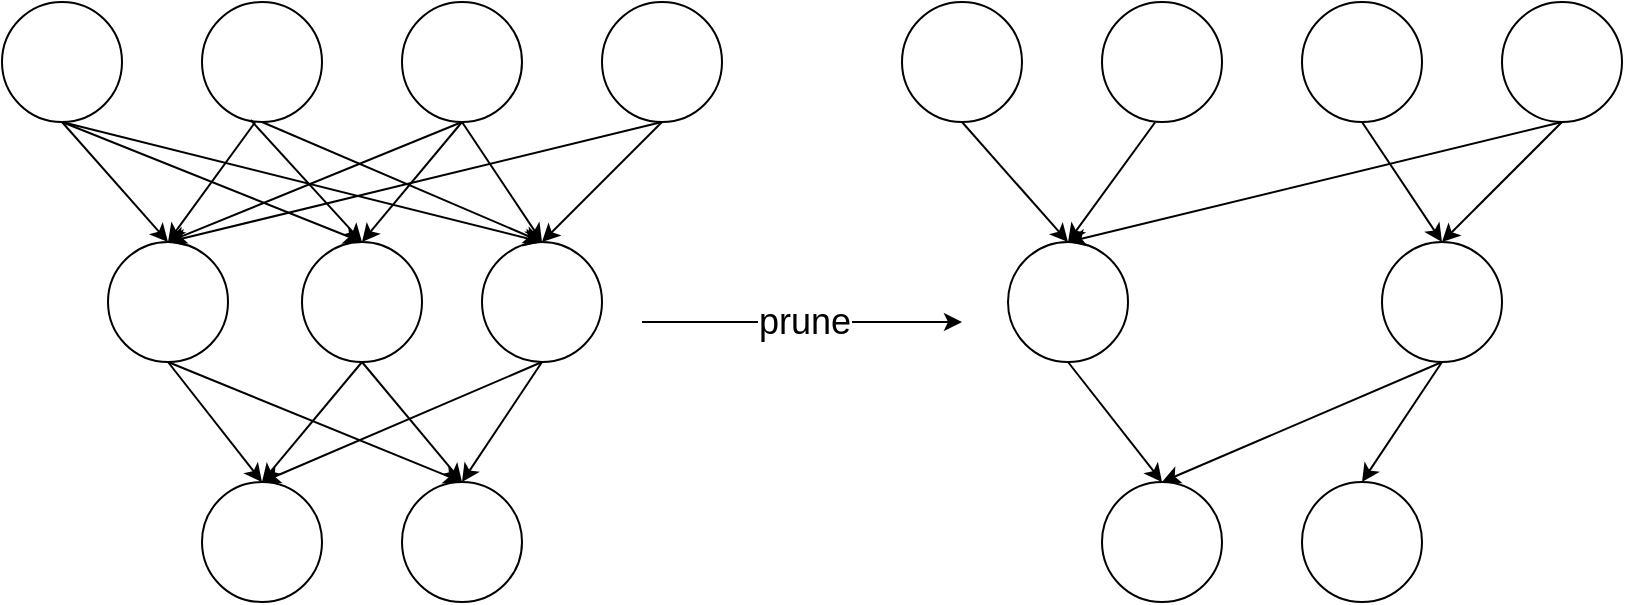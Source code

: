 <mxfile version="26.2.14">
  <diagram name="第 1 页" id="32bC2trFw8LyrnJhYmSB">
    <mxGraphModel dx="1394" dy="981" grid="1" gridSize="10" guides="1" tooltips="1" connect="1" arrows="1" fold="1" page="1" pageScale="1" pageWidth="827" pageHeight="1169" math="0" shadow="0">
      <root>
        <mxCell id="0" />
        <mxCell id="1" parent="0" />
        <mxCell id="J3AjAf2UTJisOIDAEpsq-1" value="" style="ellipse;whiteSpace=wrap;html=1;aspect=fixed;" vertex="1" parent="1">
          <mxGeometry x="110" y="580" width="60" height="60" as="geometry" />
        </mxCell>
        <mxCell id="J3AjAf2UTJisOIDAEpsq-2" value="" style="ellipse;whiteSpace=wrap;html=1;aspect=fixed;" vertex="1" parent="1">
          <mxGeometry x="63" y="460" width="60" height="60" as="geometry" />
        </mxCell>
        <mxCell id="J3AjAf2UTJisOIDAEpsq-3" value="" style="ellipse;whiteSpace=wrap;html=1;aspect=fixed;" vertex="1" parent="1">
          <mxGeometry x="160" y="460" width="60" height="60" as="geometry" />
        </mxCell>
        <mxCell id="J3AjAf2UTJisOIDAEpsq-4" value="" style="ellipse;whiteSpace=wrap;html=1;aspect=fixed;" vertex="1" parent="1">
          <mxGeometry x="250" y="460" width="60" height="60" as="geometry" />
        </mxCell>
        <mxCell id="J3AjAf2UTJisOIDAEpsq-5" value="" style="ellipse;whiteSpace=wrap;html=1;aspect=fixed;" vertex="1" parent="1">
          <mxGeometry x="210" y="580" width="60" height="60" as="geometry" />
        </mxCell>
        <mxCell id="J3AjAf2UTJisOIDAEpsq-6" value="" style="ellipse;whiteSpace=wrap;html=1;aspect=fixed;" vertex="1" parent="1">
          <mxGeometry x="10" y="340" width="60" height="60" as="geometry" />
        </mxCell>
        <mxCell id="J3AjAf2UTJisOIDAEpsq-7" value="" style="ellipse;whiteSpace=wrap;html=1;aspect=fixed;" vertex="1" parent="1">
          <mxGeometry x="110" y="340" width="60" height="60" as="geometry" />
        </mxCell>
        <mxCell id="J3AjAf2UTJisOIDAEpsq-8" value="" style="ellipse;whiteSpace=wrap;html=1;aspect=fixed;" vertex="1" parent="1">
          <mxGeometry x="210" y="340" width="60" height="60" as="geometry" />
        </mxCell>
        <mxCell id="J3AjAf2UTJisOIDAEpsq-9" value="" style="ellipse;whiteSpace=wrap;html=1;aspect=fixed;" vertex="1" parent="1">
          <mxGeometry x="310" y="340" width="60" height="60" as="geometry" />
        </mxCell>
        <mxCell id="J3AjAf2UTJisOIDAEpsq-13" value="" style="endArrow=classic;html=1;rounded=0;exitX=0.5;exitY=1;exitDx=0;exitDy=0;entryX=0.5;entryY=0;entryDx=0;entryDy=0;" edge="1" parent="1" source="J3AjAf2UTJisOIDAEpsq-6" target="J3AjAf2UTJisOIDAEpsq-2">
          <mxGeometry width="50" height="50" relative="1" as="geometry">
            <mxPoint x="40" y="640" as="sourcePoint" />
            <mxPoint x="90" y="590" as="targetPoint" />
          </mxGeometry>
        </mxCell>
        <mxCell id="J3AjAf2UTJisOIDAEpsq-14" value="" style="endArrow=classic;html=1;rounded=0;exitX=0.5;exitY=1;exitDx=0;exitDy=0;entryX=0.5;entryY=0;entryDx=0;entryDy=0;" edge="1" parent="1" source="J3AjAf2UTJisOIDAEpsq-6" target="J3AjAf2UTJisOIDAEpsq-3">
          <mxGeometry width="50" height="50" relative="1" as="geometry">
            <mxPoint x="50" y="410" as="sourcePoint" />
            <mxPoint x="103" y="470" as="targetPoint" />
          </mxGeometry>
        </mxCell>
        <mxCell id="J3AjAf2UTJisOIDAEpsq-15" value="" style="endArrow=classic;html=1;rounded=0;exitX=0.5;exitY=1;exitDx=0;exitDy=0;entryX=0.5;entryY=0;entryDx=0;entryDy=0;" edge="1" parent="1" source="J3AjAf2UTJisOIDAEpsq-6" target="J3AjAf2UTJisOIDAEpsq-4">
          <mxGeometry width="50" height="50" relative="1" as="geometry">
            <mxPoint x="60" y="420" as="sourcePoint" />
            <mxPoint x="113" y="480" as="targetPoint" />
          </mxGeometry>
        </mxCell>
        <mxCell id="J3AjAf2UTJisOIDAEpsq-16" value="" style="endArrow=classic;html=1;rounded=0;exitX=0.5;exitY=1;exitDx=0;exitDy=0;entryX=0.5;entryY=0;entryDx=0;entryDy=0;" edge="1" parent="1" source="J3AjAf2UTJisOIDAEpsq-2" target="J3AjAf2UTJisOIDAEpsq-1">
          <mxGeometry width="50" height="50" relative="1" as="geometry">
            <mxPoint x="70" y="430" as="sourcePoint" />
            <mxPoint x="123" y="490" as="targetPoint" />
          </mxGeometry>
        </mxCell>
        <mxCell id="J3AjAf2UTJisOIDAEpsq-17" value="" style="endArrow=classic;html=1;rounded=0;exitX=0.5;exitY=1;exitDx=0;exitDy=0;entryX=0.5;entryY=0;entryDx=0;entryDy=0;" edge="1" parent="1" source="J3AjAf2UTJisOIDAEpsq-2" target="J3AjAf2UTJisOIDAEpsq-5">
          <mxGeometry width="50" height="50" relative="1" as="geometry">
            <mxPoint x="103" y="530" as="sourcePoint" />
            <mxPoint x="150" y="590" as="targetPoint" />
          </mxGeometry>
        </mxCell>
        <mxCell id="J3AjAf2UTJisOIDAEpsq-18" value="" style="endArrow=classic;html=1;rounded=0;exitX=0.5;exitY=1;exitDx=0;exitDy=0;entryX=0.5;entryY=0;entryDx=0;entryDy=0;" edge="1" parent="1" source="J3AjAf2UTJisOIDAEpsq-3" target="J3AjAf2UTJisOIDAEpsq-1">
          <mxGeometry width="50" height="50" relative="1" as="geometry">
            <mxPoint x="103" y="530" as="sourcePoint" />
            <mxPoint x="250" y="590" as="targetPoint" />
          </mxGeometry>
        </mxCell>
        <mxCell id="J3AjAf2UTJisOIDAEpsq-19" value="" style="endArrow=classic;html=1;rounded=0;exitX=0.5;exitY=1;exitDx=0;exitDy=0;entryX=0.5;entryY=0;entryDx=0;entryDy=0;" edge="1" parent="1" source="J3AjAf2UTJisOIDAEpsq-4" target="J3AjAf2UTJisOIDAEpsq-1">
          <mxGeometry width="50" height="50" relative="1" as="geometry">
            <mxPoint x="200" y="530" as="sourcePoint" />
            <mxPoint x="150" y="590" as="targetPoint" />
          </mxGeometry>
        </mxCell>
        <mxCell id="J3AjAf2UTJisOIDAEpsq-20" value="" style="endArrow=classic;html=1;rounded=0;exitX=0.5;exitY=1;exitDx=0;exitDy=0;entryX=0.5;entryY=0;entryDx=0;entryDy=0;" edge="1" parent="1" source="J3AjAf2UTJisOIDAEpsq-3" target="J3AjAf2UTJisOIDAEpsq-5">
          <mxGeometry width="50" height="50" relative="1" as="geometry">
            <mxPoint x="210" y="540" as="sourcePoint" />
            <mxPoint x="160" y="600" as="targetPoint" />
          </mxGeometry>
        </mxCell>
        <mxCell id="J3AjAf2UTJisOIDAEpsq-21" value="" style="endArrow=classic;html=1;rounded=0;exitX=0.5;exitY=1;exitDx=0;exitDy=0;entryX=0.5;entryY=0;entryDx=0;entryDy=0;" edge="1" parent="1" source="J3AjAf2UTJisOIDAEpsq-4" target="J3AjAf2UTJisOIDAEpsq-5">
          <mxGeometry width="50" height="50" relative="1" as="geometry">
            <mxPoint x="220" y="550" as="sourcePoint" />
            <mxPoint x="170" y="610" as="targetPoint" />
          </mxGeometry>
        </mxCell>
        <mxCell id="J3AjAf2UTJisOIDAEpsq-22" value="" style="endArrow=classic;html=1;rounded=0;exitX=0.443;exitY=1.002;exitDx=0;exitDy=0;entryX=0.5;entryY=0;entryDx=0;entryDy=0;exitPerimeter=0;" edge="1" parent="1" source="J3AjAf2UTJisOIDAEpsq-7" target="J3AjAf2UTJisOIDAEpsq-2">
          <mxGeometry width="50" height="50" relative="1" as="geometry">
            <mxPoint x="50" y="410" as="sourcePoint" />
            <mxPoint x="103" y="470" as="targetPoint" />
          </mxGeometry>
        </mxCell>
        <mxCell id="J3AjAf2UTJisOIDAEpsq-23" value="" style="endArrow=classic;html=1;rounded=0;exitX=0.405;exitY=0.983;exitDx=0;exitDy=0;entryX=0.5;entryY=0;entryDx=0;entryDy=0;exitPerimeter=0;" edge="1" parent="1" source="J3AjAf2UTJisOIDAEpsq-7" target="J3AjAf2UTJisOIDAEpsq-3">
          <mxGeometry width="50" height="50" relative="1" as="geometry">
            <mxPoint x="147" y="410" as="sourcePoint" />
            <mxPoint x="103" y="470" as="targetPoint" />
          </mxGeometry>
        </mxCell>
        <mxCell id="J3AjAf2UTJisOIDAEpsq-24" value="" style="endArrow=classic;html=1;rounded=0;exitX=0.5;exitY=1;exitDx=0;exitDy=0;entryX=0.5;entryY=0;entryDx=0;entryDy=0;" edge="1" parent="1" source="J3AjAf2UTJisOIDAEpsq-7" target="J3AjAf2UTJisOIDAEpsq-4">
          <mxGeometry width="50" height="50" relative="1" as="geometry">
            <mxPoint x="157" y="420" as="sourcePoint" />
            <mxPoint x="113" y="480" as="targetPoint" />
          </mxGeometry>
        </mxCell>
        <mxCell id="J3AjAf2UTJisOIDAEpsq-25" value="" style="endArrow=classic;html=1;rounded=0;exitX=0.5;exitY=1;exitDx=0;exitDy=0;entryX=0.5;entryY=0;entryDx=0;entryDy=0;" edge="1" parent="1" source="J3AjAf2UTJisOIDAEpsq-8" target="J3AjAf2UTJisOIDAEpsq-2">
          <mxGeometry width="50" height="50" relative="1" as="geometry">
            <mxPoint x="167" y="430" as="sourcePoint" />
            <mxPoint x="123" y="490" as="targetPoint" />
          </mxGeometry>
        </mxCell>
        <mxCell id="J3AjAf2UTJisOIDAEpsq-26" value="" style="endArrow=classic;html=1;rounded=0;exitX=0.5;exitY=1;exitDx=0;exitDy=0;entryX=0.5;entryY=0;entryDx=0;entryDy=0;" edge="1" parent="1" source="J3AjAf2UTJisOIDAEpsq-8" target="J3AjAf2UTJisOIDAEpsq-3">
          <mxGeometry width="50" height="50" relative="1" as="geometry">
            <mxPoint x="177" y="440" as="sourcePoint" />
            <mxPoint x="133" y="500" as="targetPoint" />
          </mxGeometry>
        </mxCell>
        <mxCell id="J3AjAf2UTJisOIDAEpsq-27" value="" style="endArrow=classic;html=1;rounded=0;exitX=0.5;exitY=1;exitDx=0;exitDy=0;entryX=0.5;entryY=0;entryDx=0;entryDy=0;" edge="1" parent="1" source="J3AjAf2UTJisOIDAEpsq-9" target="J3AjAf2UTJisOIDAEpsq-2">
          <mxGeometry width="50" height="50" relative="1" as="geometry">
            <mxPoint x="177" y="440" as="sourcePoint" />
            <mxPoint x="133" y="500" as="targetPoint" />
          </mxGeometry>
        </mxCell>
        <mxCell id="J3AjAf2UTJisOIDAEpsq-28" value="" style="endArrow=classic;html=1;rounded=0;exitX=0.5;exitY=1;exitDx=0;exitDy=0;entryX=0.5;entryY=0;entryDx=0;entryDy=0;" edge="1" parent="1" source="J3AjAf2UTJisOIDAEpsq-8" target="J3AjAf2UTJisOIDAEpsq-4">
          <mxGeometry width="50" height="50" relative="1" as="geometry">
            <mxPoint x="187" y="450" as="sourcePoint" />
            <mxPoint x="143" y="510" as="targetPoint" />
          </mxGeometry>
        </mxCell>
        <mxCell id="J3AjAf2UTJisOIDAEpsq-29" value="" style="endArrow=classic;html=1;rounded=0;exitX=0.5;exitY=1;exitDx=0;exitDy=0;entryX=0.5;entryY=0;entryDx=0;entryDy=0;" edge="1" parent="1" source="J3AjAf2UTJisOIDAEpsq-9" target="J3AjAf2UTJisOIDAEpsq-4">
          <mxGeometry width="50" height="50" relative="1" as="geometry">
            <mxPoint x="197" y="460" as="sourcePoint" />
            <mxPoint x="153" y="520" as="targetPoint" />
          </mxGeometry>
        </mxCell>
        <mxCell id="J3AjAf2UTJisOIDAEpsq-30" value="" style="ellipse;whiteSpace=wrap;html=1;aspect=fixed;" vertex="1" parent="1">
          <mxGeometry x="560" y="580" width="60" height="60" as="geometry" />
        </mxCell>
        <mxCell id="J3AjAf2UTJisOIDAEpsq-31" value="" style="ellipse;whiteSpace=wrap;html=1;aspect=fixed;" vertex="1" parent="1">
          <mxGeometry x="513" y="460" width="60" height="60" as="geometry" />
        </mxCell>
        <mxCell id="J3AjAf2UTJisOIDAEpsq-33" value="" style="ellipse;whiteSpace=wrap;html=1;aspect=fixed;" vertex="1" parent="1">
          <mxGeometry x="700" y="460" width="60" height="60" as="geometry" />
        </mxCell>
        <mxCell id="J3AjAf2UTJisOIDAEpsq-34" value="" style="ellipse;whiteSpace=wrap;html=1;aspect=fixed;" vertex="1" parent="1">
          <mxGeometry x="660" y="580" width="60" height="60" as="geometry" />
        </mxCell>
        <mxCell id="J3AjAf2UTJisOIDAEpsq-35" value="" style="ellipse;whiteSpace=wrap;html=1;aspect=fixed;" vertex="1" parent="1">
          <mxGeometry x="460" y="340" width="60" height="60" as="geometry" />
        </mxCell>
        <mxCell id="J3AjAf2UTJisOIDAEpsq-36" value="" style="ellipse;whiteSpace=wrap;html=1;aspect=fixed;" vertex="1" parent="1">
          <mxGeometry x="560" y="340" width="60" height="60" as="geometry" />
        </mxCell>
        <mxCell id="J3AjAf2UTJisOIDAEpsq-37" value="" style="ellipse;whiteSpace=wrap;html=1;aspect=fixed;" vertex="1" parent="1">
          <mxGeometry x="660" y="340" width="60" height="60" as="geometry" />
        </mxCell>
        <mxCell id="J3AjAf2UTJisOIDAEpsq-38" value="" style="ellipse;whiteSpace=wrap;html=1;aspect=fixed;" vertex="1" parent="1">
          <mxGeometry x="760" y="340" width="60" height="60" as="geometry" />
        </mxCell>
        <mxCell id="J3AjAf2UTJisOIDAEpsq-39" value="" style="endArrow=classic;html=1;rounded=0;exitX=0.5;exitY=1;exitDx=0;exitDy=0;entryX=0.5;entryY=0;entryDx=0;entryDy=0;" edge="1" parent="1" source="J3AjAf2UTJisOIDAEpsq-35" target="J3AjAf2UTJisOIDAEpsq-31">
          <mxGeometry width="50" height="50" relative="1" as="geometry">
            <mxPoint x="490" y="640" as="sourcePoint" />
            <mxPoint x="540" y="590" as="targetPoint" />
          </mxGeometry>
        </mxCell>
        <mxCell id="J3AjAf2UTJisOIDAEpsq-42" value="" style="endArrow=classic;html=1;rounded=0;exitX=0.5;exitY=1;exitDx=0;exitDy=0;entryX=0.5;entryY=0;entryDx=0;entryDy=0;" edge="1" parent="1" source="J3AjAf2UTJisOIDAEpsq-31" target="J3AjAf2UTJisOIDAEpsq-30">
          <mxGeometry width="50" height="50" relative="1" as="geometry">
            <mxPoint x="520" y="430" as="sourcePoint" />
            <mxPoint x="573" y="490" as="targetPoint" />
          </mxGeometry>
        </mxCell>
        <mxCell id="J3AjAf2UTJisOIDAEpsq-45" value="" style="endArrow=classic;html=1;rounded=0;exitX=0.5;exitY=1;exitDx=0;exitDy=0;entryX=0.5;entryY=0;entryDx=0;entryDy=0;" edge="1" parent="1" source="J3AjAf2UTJisOIDAEpsq-33" target="J3AjAf2UTJisOIDAEpsq-30">
          <mxGeometry width="50" height="50" relative="1" as="geometry">
            <mxPoint x="650" y="530" as="sourcePoint" />
            <mxPoint x="600" y="590" as="targetPoint" />
          </mxGeometry>
        </mxCell>
        <mxCell id="J3AjAf2UTJisOIDAEpsq-47" value="" style="endArrow=classic;html=1;rounded=0;exitX=0.5;exitY=1;exitDx=0;exitDy=0;entryX=0.5;entryY=0;entryDx=0;entryDy=0;" edge="1" parent="1" source="J3AjAf2UTJisOIDAEpsq-33" target="J3AjAf2UTJisOIDAEpsq-34">
          <mxGeometry width="50" height="50" relative="1" as="geometry">
            <mxPoint x="670" y="550" as="sourcePoint" />
            <mxPoint x="620" y="610" as="targetPoint" />
          </mxGeometry>
        </mxCell>
        <mxCell id="J3AjAf2UTJisOIDAEpsq-48" value="" style="endArrow=classic;html=1;rounded=0;exitX=0.443;exitY=1.002;exitDx=0;exitDy=0;entryX=0.5;entryY=0;entryDx=0;entryDy=0;exitPerimeter=0;" edge="1" parent="1" source="J3AjAf2UTJisOIDAEpsq-36" target="J3AjAf2UTJisOIDAEpsq-31">
          <mxGeometry width="50" height="50" relative="1" as="geometry">
            <mxPoint x="500" y="410" as="sourcePoint" />
            <mxPoint x="553" y="470" as="targetPoint" />
          </mxGeometry>
        </mxCell>
        <mxCell id="J3AjAf2UTJisOIDAEpsq-53" value="" style="endArrow=classic;html=1;rounded=0;exitX=0.5;exitY=1;exitDx=0;exitDy=0;entryX=0.5;entryY=0;entryDx=0;entryDy=0;" edge="1" parent="1" source="J3AjAf2UTJisOIDAEpsq-38" target="J3AjAf2UTJisOIDAEpsq-31">
          <mxGeometry width="50" height="50" relative="1" as="geometry">
            <mxPoint x="627" y="440" as="sourcePoint" />
            <mxPoint x="583" y="500" as="targetPoint" />
          </mxGeometry>
        </mxCell>
        <mxCell id="J3AjAf2UTJisOIDAEpsq-54" value="" style="endArrow=classic;html=1;rounded=0;exitX=0.5;exitY=1;exitDx=0;exitDy=0;entryX=0.5;entryY=0;entryDx=0;entryDy=0;" edge="1" parent="1" source="J3AjAf2UTJisOIDAEpsq-37" target="J3AjAf2UTJisOIDAEpsq-33">
          <mxGeometry width="50" height="50" relative="1" as="geometry">
            <mxPoint x="637" y="450" as="sourcePoint" />
            <mxPoint x="593" y="510" as="targetPoint" />
          </mxGeometry>
        </mxCell>
        <mxCell id="J3AjAf2UTJisOIDAEpsq-55" value="" style="endArrow=classic;html=1;rounded=0;exitX=0.5;exitY=1;exitDx=0;exitDy=0;entryX=0.5;entryY=0;entryDx=0;entryDy=0;" edge="1" parent="1" source="J3AjAf2UTJisOIDAEpsq-38" target="J3AjAf2UTJisOIDAEpsq-33">
          <mxGeometry width="50" height="50" relative="1" as="geometry">
            <mxPoint x="647" y="460" as="sourcePoint" />
            <mxPoint x="603" y="520" as="targetPoint" />
          </mxGeometry>
        </mxCell>
        <mxCell id="J3AjAf2UTJisOIDAEpsq-56" value="" style="endArrow=classic;html=1;rounded=0;" edge="1" parent="1">
          <mxGeometry width="50" height="50" relative="1" as="geometry">
            <mxPoint x="330" y="500" as="sourcePoint" />
            <mxPoint x="490" y="500" as="targetPoint" />
          </mxGeometry>
        </mxCell>
        <mxCell id="J3AjAf2UTJisOIDAEpsq-58" value="&lt;font style=&quot;font-size: 18px;&quot;&gt;prune&lt;/font&gt;" style="edgeLabel;html=1;align=center;verticalAlign=middle;resizable=0;points=[];" vertex="1" connectable="0" parent="J3AjAf2UTJisOIDAEpsq-56">
          <mxGeometry x="0.009" relative="1" as="geometry">
            <mxPoint as="offset" />
          </mxGeometry>
        </mxCell>
      </root>
    </mxGraphModel>
  </diagram>
</mxfile>
